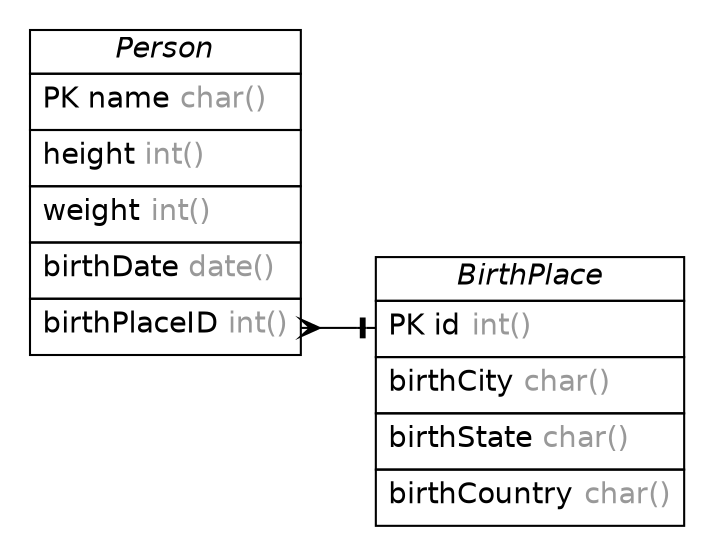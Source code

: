 
digraph G {
    graph [
        nodesep=0.5;
        rankdir="LR";
        cencentrate=true;
        splines="spline";
        fontname="Helvetica";
        pad="0.2,0.2",
        label="",
        
    ];
    
    node [shape=plain, fontname="Helvetica"];
    edge [
        dir=both,
        fontsize=12,
        arrowsize=0.9,
        penwidth=1.0,
        labelangle=32,
        labeldistance=1.8,
        fontname="Helvetica"
    ];
    
    Person [ label=<
        <table border="0" cellborder="1" cellspacing="0" >
        <tr><td><i>Person</i></td></tr>
        <tr><td port="name" align="left" cellpadding="5">PK name <font color="grey60">char()</font></td></tr>
        <tr><td port="height" align="left" cellpadding="5">height <font color="grey60">int()</font></td></tr>
        <tr><td port="weight" align="left" cellpadding="5">weight <font color="grey60">int()</font></td></tr>
        <tr><td port="birthDate" align="left" cellpadding="5">birthDate <font color="grey60">date()</font></td></tr>
        <tr><td port="birthPlaceID" align="left" cellpadding="5">birthPlaceID <font color="grey60">int()</font></td></tr>
    </table>>];
    BirthPlace [ label=<
        <table border="0" cellborder="1" cellspacing="0" >
        <tr><td><i>BirthPlace</i></td></tr>
        <tr><td port="id" align="left" cellpadding="5">PK id <font color="grey60">int()</font></td></tr>
        <tr><td port="birthCity" align="left" cellpadding="5">birthCity <font color="grey60">char()</font></td></tr>
        <tr><td port="birthState" align="left" cellpadding="5">birthState <font color="grey60">char()</font></td></tr>
        <tr><td port="birthCountry" align="left" cellpadding="5">birthCountry <font color="grey60">char()</font></td></tr>
    </table>>];


    Person:birthPlaceID->BirthPlace:id [
        arrowhead=noneotee,

        arrowtail=ocrow,
    ];



    

}
